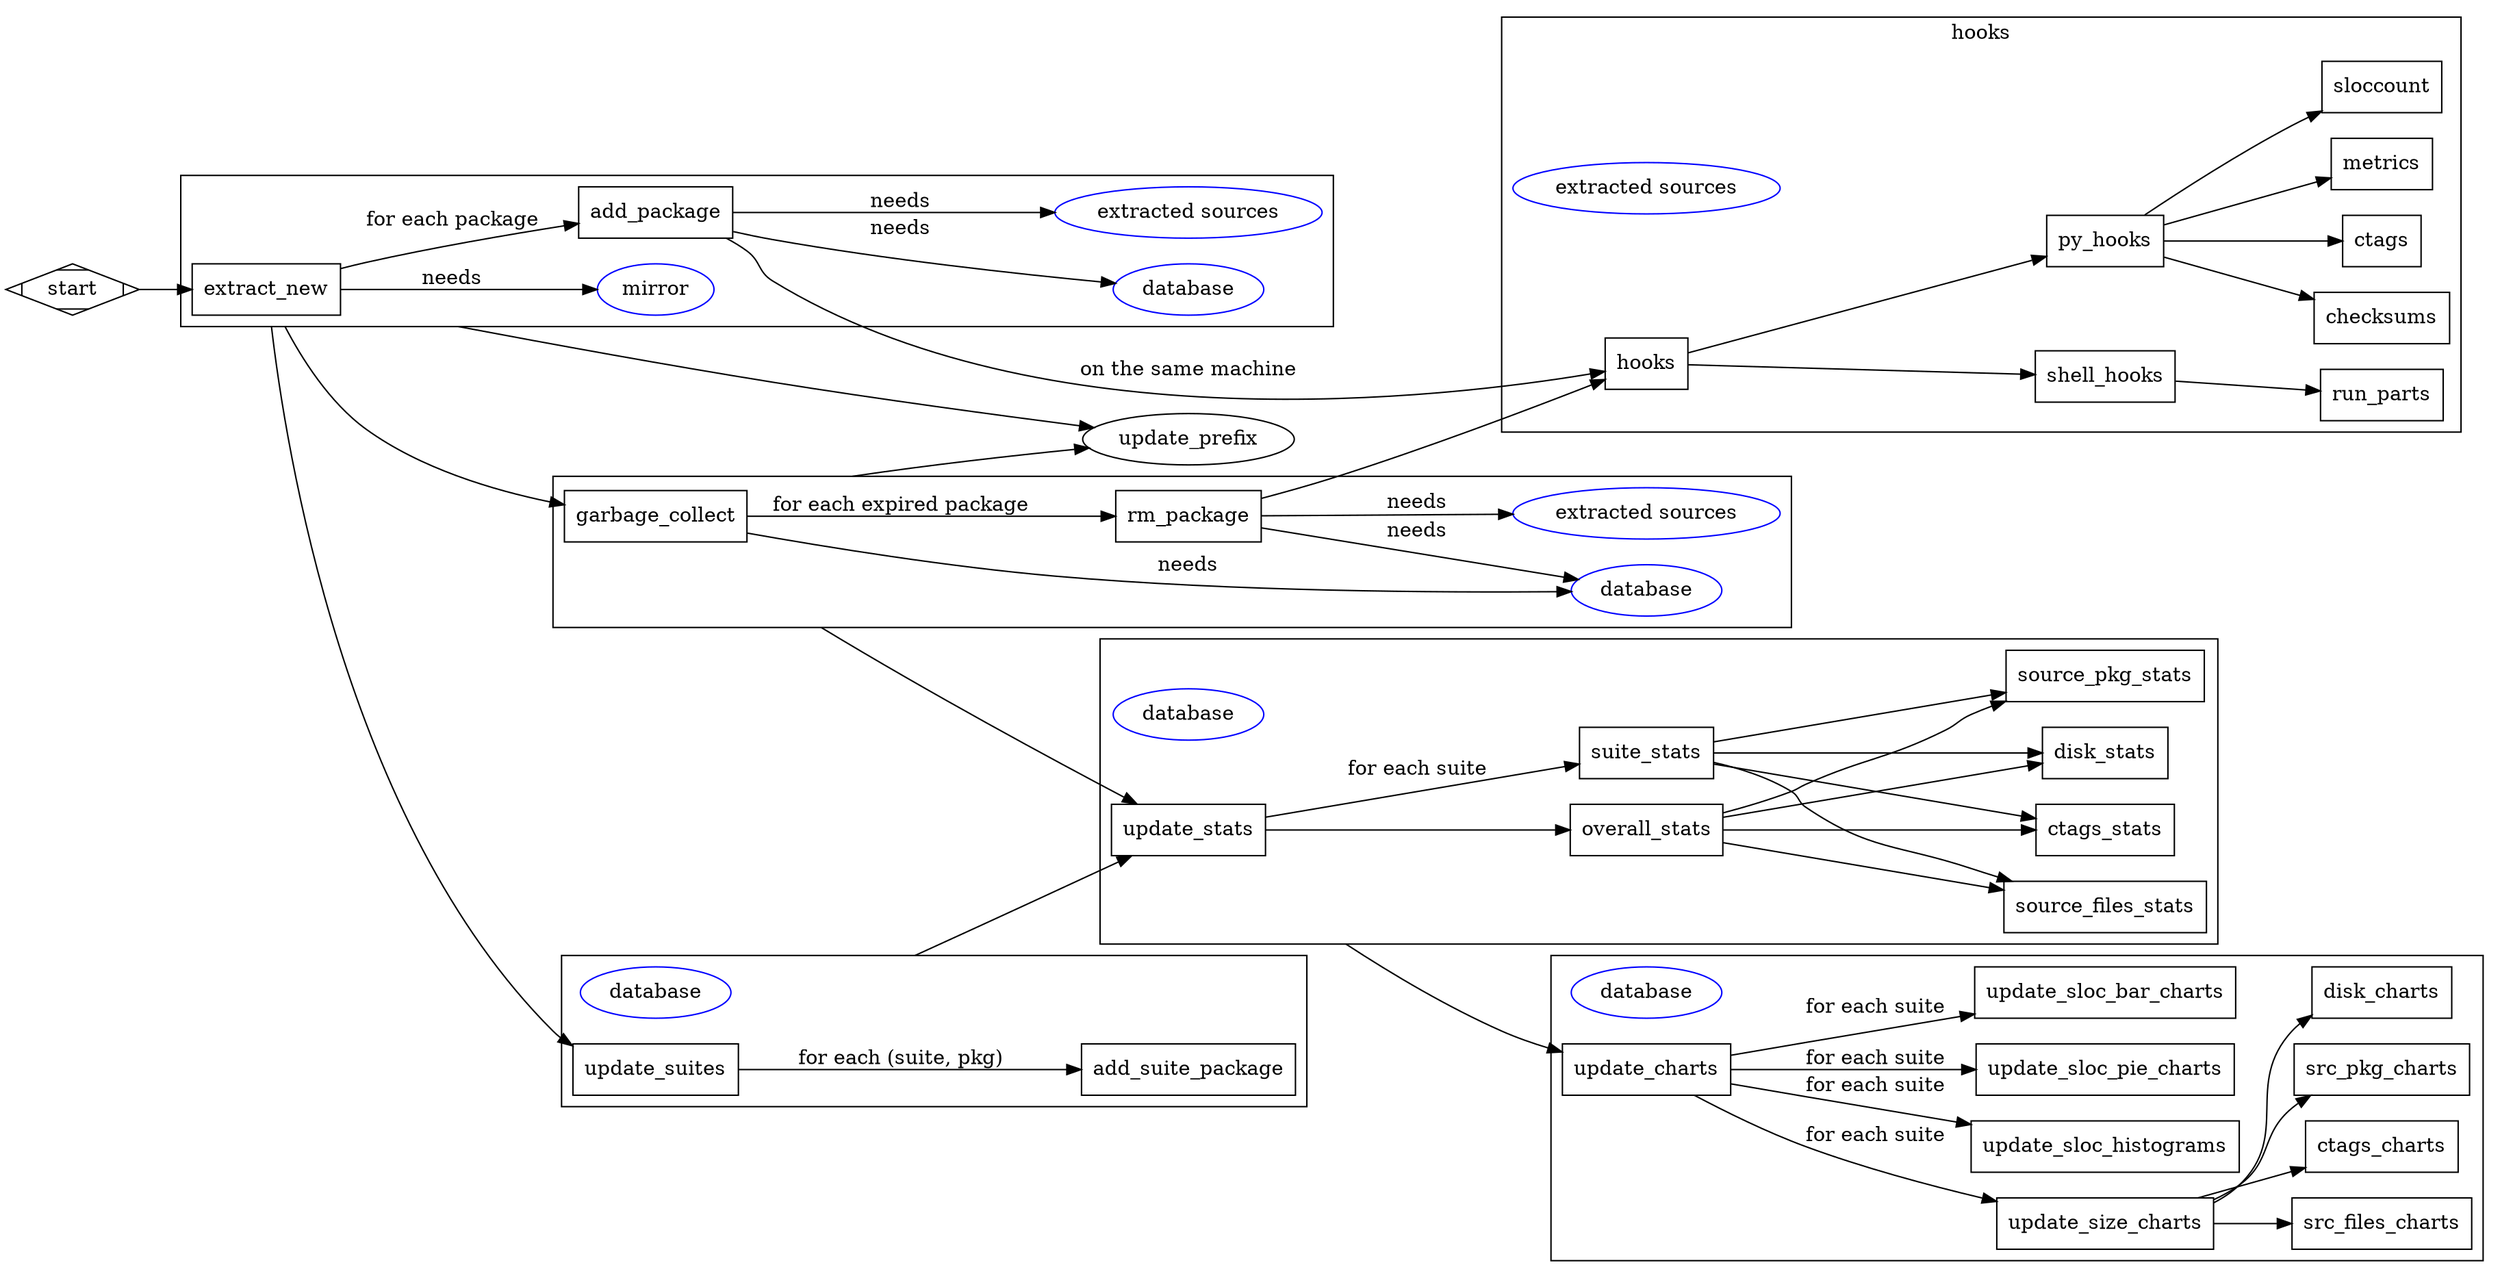 digraph Base {
        compound = true;
        rankdir=LR;
        subgraph cluster_extract {
          mirror [shape=ellipse, color=blue]
          database_ext [shape=ellipse, color=blue, label="database"];
          sources_ext [shape=ellipse, color=blue, label="extracted sources"];


          node [shape=box];
          extract_new -> add_package [label="for each package"]

          # resources
          extract_new -> mirror[label="needs"];
          add_package -> database_ext[label="needs"];
          add_package -> sources_ext[label="needs"];
        }
        subgraph cluster_gc {
                node [shape=box];

                garbage_collect -> rm_package [label="for each expired package"];

                # resources

                database_gc [shape=ellipse, color=blue, label="database"];
                sources_gc [shape=ellipse, color=blue, label="extracted sources"];

                garbage_collect -> database_gc[label="needs"];
                rm_package -> database_gc[label="needs"];
                rm_package -> sources_gc[label="needs"];


        }

        subgraph cluster_suites {
                database [shape=ellipse, color=blue];
                node [shape=box];
                update_suites -> add_suite_package [label="for each (suite, pkg)"];
        }

        subgraph cluster_stats {
                database_stats [shape=ellipse, color=blue, label="database"];

                 node [shape=box];

                 update_stats -> overall_stats;
                 update_stats -> suite_stats [label="for each suite"];

                 suite_stats -> disk_stats;
                 suite_stats -> source_pkg_stats;
                 suite_stats -> source_files_stats;
                 suite_stats -> ctags_stats;

                 overall_stats -> disk_stats;
                 overall_stats -> source_pkg_stats;
                 overall_stats -> source_files_stats;
                 overall_stats -> ctags_stats;
        }

        subgraph cluster_charts {
                database_charts [shape=ellipse, color=blue, label="database"];
                 node [shape=box];
                 update_charts -> update_size_charts [label="for each suite"];
                 update_charts -> update_sloc_histograms [label="for each suite"];
                 update_charts -> update_sloc_pie_charts [label="for each suite"];
                 update_charts -> update_sloc_bar_charts [label="for each suite"];

                 update_size_charts -> src_pkg_charts;
                 update_size_charts -> disk_charts;
                 update_size_charts -> src_files_charts;
                 update_size_charts -> ctags_charts;

        }

        subgraph cluster_hooks {
                sources [shape=ellipse, color=blue, label="extracted sources"];
                 node [shape=box];
                 label = "hooks";
                 add_package -> hooks [label="on the same machine"];
                 rm_package -> hooks;
                 hooks -> shell_hooks;
                 hooks -> py_hooks;
                 shell_hooks -> run_parts;
                 py_hooks -> checksums;
                 py_hooks -> ctags;
                 py_hooks -> metrics;
                 py_hooks -> sloccount;
        }

        start -> extract_new;
        extract_new -> update_suites [ltail=cluster_extract];
        extract_new -> garbage_collect [ltail=cluster_extract];

        extract_new -> update_prefix [ltail=cluster_extract];
        garbage_collect -> update_prefix [ltail=cluster_gc];

        garbage_collect -> update_stats [ltail=cluster_gc];
        update_suites -> update_stats [ltail=cluster_suites];
        update_stats -> update_charts [ltail=cluster_stats];

#        extract_new -> update_timestamp [ltail=cluster_extract];
#        garbage_collect -> update_timestamp [ltail=cluster_gc];
#        update_suites -> update_timestamp [ltail=cluster_suites];
#        update_stats -> update_timestamp [ltail=cluster_stats];




        start [shape=Mdiamond];
}
